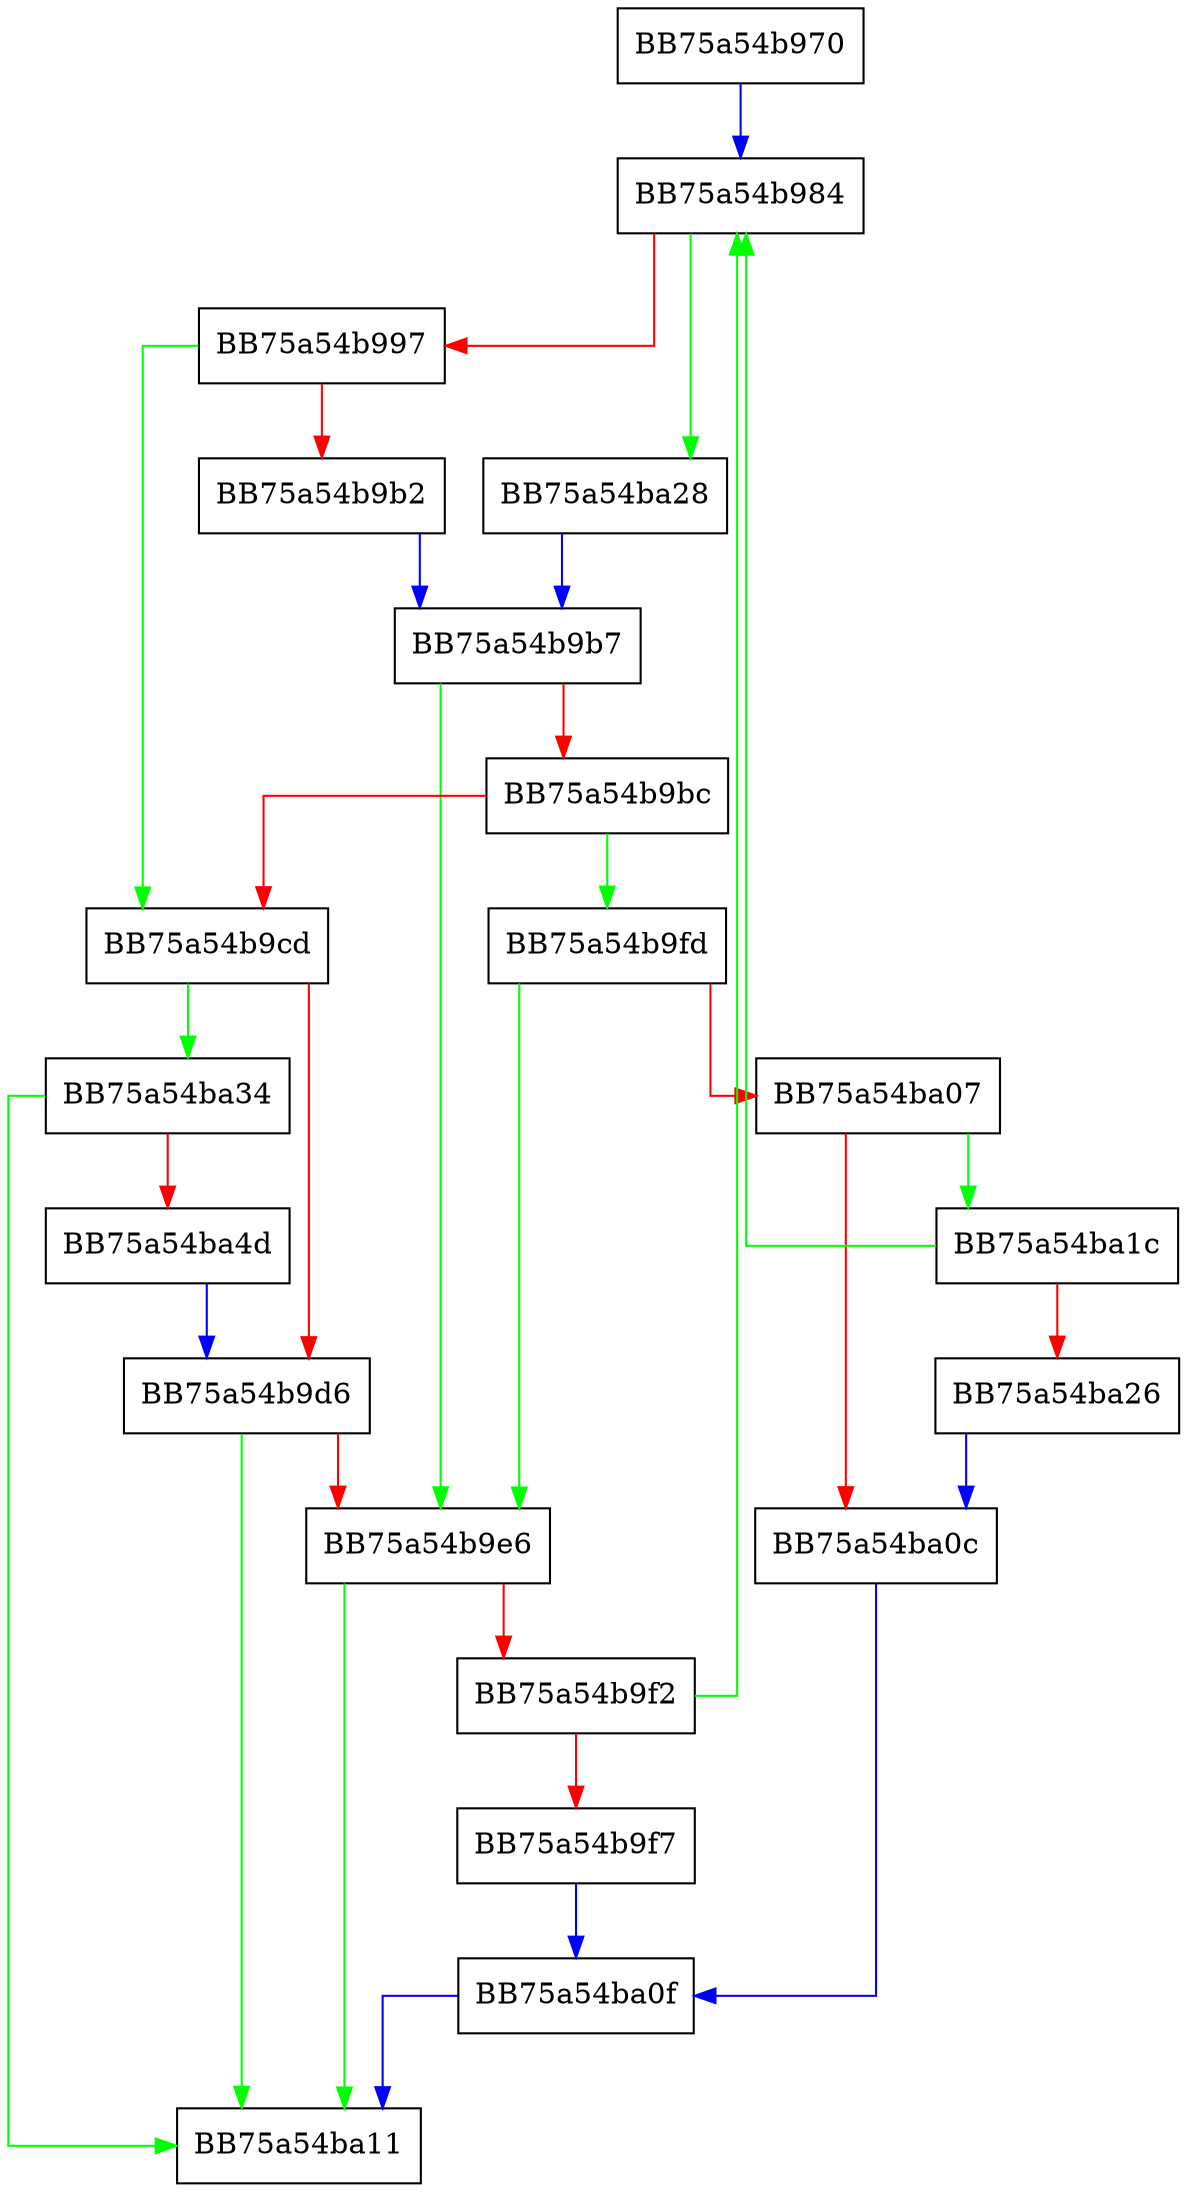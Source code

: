 digraph Next {
  node [shape="box"];
  graph [splines=ortho];
  BB75a54b970 -> BB75a54b984 [color="blue"];
  BB75a54b984 -> BB75a54ba28 [color="green"];
  BB75a54b984 -> BB75a54b997 [color="red"];
  BB75a54b997 -> BB75a54b9cd [color="green"];
  BB75a54b997 -> BB75a54b9b2 [color="red"];
  BB75a54b9b2 -> BB75a54b9b7 [color="blue"];
  BB75a54b9b7 -> BB75a54b9e6 [color="green"];
  BB75a54b9b7 -> BB75a54b9bc [color="red"];
  BB75a54b9bc -> BB75a54b9fd [color="green"];
  BB75a54b9bc -> BB75a54b9cd [color="red"];
  BB75a54b9cd -> BB75a54ba34 [color="green"];
  BB75a54b9cd -> BB75a54b9d6 [color="red"];
  BB75a54b9d6 -> BB75a54ba11 [color="green"];
  BB75a54b9d6 -> BB75a54b9e6 [color="red"];
  BB75a54b9e6 -> BB75a54ba11 [color="green"];
  BB75a54b9e6 -> BB75a54b9f2 [color="red"];
  BB75a54b9f2 -> BB75a54b984 [color="green"];
  BB75a54b9f2 -> BB75a54b9f7 [color="red"];
  BB75a54b9f7 -> BB75a54ba0f [color="blue"];
  BB75a54b9fd -> BB75a54b9e6 [color="green"];
  BB75a54b9fd -> BB75a54ba07 [color="red"];
  BB75a54ba07 -> BB75a54ba1c [color="green"];
  BB75a54ba07 -> BB75a54ba0c [color="red"];
  BB75a54ba0c -> BB75a54ba0f [color="blue"];
  BB75a54ba0f -> BB75a54ba11 [color="blue"];
  BB75a54ba1c -> BB75a54b984 [color="green"];
  BB75a54ba1c -> BB75a54ba26 [color="red"];
  BB75a54ba26 -> BB75a54ba0c [color="blue"];
  BB75a54ba28 -> BB75a54b9b7 [color="blue"];
  BB75a54ba34 -> BB75a54ba11 [color="green"];
  BB75a54ba34 -> BB75a54ba4d [color="red"];
  BB75a54ba4d -> BB75a54b9d6 [color="blue"];
}